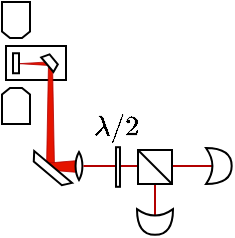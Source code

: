 <mxfile version="19.0.0" type="device"><diagram id="BBrLvVu9JXrTJcatdUul" name="Page-1"><mxGraphModel dx="465" dy="279" grid="1" gridSize="10" guides="1" tooltips="1" connect="1" arrows="1" fold="1" page="1" pageScale="1" pageWidth="120" pageHeight="120" math="1" shadow="0"><root><mxCell id="0"/><mxCell id="1" parent="0"/><mxCell id="tFVecaaHPNf04RQiXIKe-107" value="" style="endArrow=none;html=1;rounded=0;endSize=1;targetPerimeterSpacing=6;strokeWidth=1;exitX=0.25;exitY=0.5;exitDx=0;exitDy=0;exitPerimeter=0;entryX=0.5;entryY=1;entryDx=0;entryDy=0;fillColor=#e51400;strokeColor=#B20000;" parent="1" source="tFVecaaHPNf04RQiXIKe-104" target="tFVecaaHPNf04RQiXIKe-102" edge="1"><mxGeometry width="50" height="50" relative="1" as="geometry"><mxPoint x="52" y="100" as="sourcePoint"/><mxPoint x="102" y="50" as="targetPoint"/></mxGeometry></mxCell><mxCell id="tFVecaaHPNf04RQiXIKe-50" value="" style="verticalLabelPosition=bottom;verticalAlign=top;html=1;shape=mxgraph.basic.rect;fillColor2=none;strokeWidth=1;size=20;indent=5;" parent="1" vertex="1"><mxGeometry x="2" y="22" width="30" height="17" as="geometry"/></mxCell><mxCell id="tFVecaaHPNf04RQiXIKe-97" value="" style="shape=trapezoid;perimeter=trapezoidPerimeter;whiteSpace=wrap;html=1;fixedSize=1;strokeWidth=0.4;fillColor=#e51400;fontColor=#ffffff;strokeColor=#B20000;size=1.002;" parent="1" vertex="1"><mxGeometry x="22" y="30" width="4" height="54" as="geometry"/></mxCell><mxCell id="tFVecaaHPNf04RQiXIKe-94" value="" style="triangle;whiteSpace=wrap;html=1;strokeWidth=0.4;rotation=-180;fillColor=#e51400;fontColor=#ffffff;strokeColor=#B20000;" parent="1" vertex="1"><mxGeometry x="8.5" y="29.58" width="16.5" height="2" as="geometry"/></mxCell><mxCell id="tFVecaaHPNf04RQiXIKe-47" value="" style="shape=loopLimit;whiteSpace=wrap;html=1;size=4;" parent="1" vertex="1"><mxGeometry y="43" width="14" height="18" as="geometry"/></mxCell><mxCell id="tFVecaaHPNf04RQiXIKe-49" value="" style="shape=loopLimit;whiteSpace=wrap;html=1;size=4;rotation=-180;" parent="1" vertex="1"><mxGeometry width="14" height="18" as="geometry"/></mxCell><mxCell id="tFVecaaHPNf04RQiXIKe-48" value="" style="verticalLabelPosition=bottom;verticalAlign=top;html=1;shape=mxgraph.basic.rect;fillColor2=none;strokeWidth=1;size=20;indent=5;" parent="1" vertex="1"><mxGeometry x="5.5" y="25.58" width="3" height="10" as="geometry"/></mxCell><mxCell id="tFVecaaHPNf04RQiXIKe-93" value="" style="shape=trapezoid;perimeter=trapezoidPerimeter;whiteSpace=wrap;html=1;fixedSize=1;rotation=50;size=1.54;" parent="1" vertex="1"><mxGeometry x="19.5" y="27.92" width="9.5" height="4.17" as="geometry"/></mxCell><mxCell id="tFVecaaHPNf04RQiXIKe-99" value="" style="shape=trapezoid;perimeter=trapezoidPerimeter;whiteSpace=wrap;html=1;fixedSize=1;strokeWidth=0.4;rotation=-90;size=1.43;fillColor=#e51400;fontColor=#ffffff;strokeColor=#B20000;" parent="1" vertex="1"><mxGeometry x="26.5" y="73.5" width="6" height="17" as="geometry"/></mxCell><mxCell id="tFVecaaHPNf04RQiXIKe-98" value="" style="whiteSpace=wrap;html=1;shape=mxgraph.basic.pointed_oval;" parent="1" vertex="1"><mxGeometry x="36.2" y="75" width="4.59" height="14" as="geometry"/></mxCell><mxCell id="tFVecaaHPNf04RQiXIKe-95" value="" style="shape=trapezoid;perimeter=trapezoidPerimeter;whiteSpace=wrap;html=1;fixedSize=1;rotation=-140;size=3.214;" parent="1" vertex="1"><mxGeometry x="11.87" y="82.0" width="24.76" height="4.17" as="geometry"/></mxCell><mxCell id="tFVecaaHPNf04RQiXIKe-100" value="" style="endArrow=none;html=1;rounded=0;endSize=1;targetPerimeterSpacing=6;strokeWidth=1;fillColor=#e51400;strokeColor=#B20000;exitX=0.987;exitY=0.496;exitDx=0;exitDy=0;exitPerimeter=0;" parent="1" source="tFVecaaHPNf04RQiXIKe-98" edge="1"><mxGeometry width="50" height="50" relative="1" as="geometry"><mxPoint x="77.0" y="84" as="sourcePoint"/><mxPoint x="105" y="82" as="targetPoint"/></mxGeometry></mxCell><mxCell id="tFVecaaHPNf04RQiXIKe-101" value="" style="rounded=0;whiteSpace=wrap;html=1;rotation=90;" parent="1" vertex="1"><mxGeometry x="48.1" y="81.5" width="19.79" height="2" as="geometry"/></mxCell><mxCell id="tFVecaaHPNf04RQiXIKe-102" value="" style="whiteSpace=wrap;html=1;aspect=fixed;strokeWidth=1;" parent="1" vertex="1"><mxGeometry x="68" y="74" width="17" height="17" as="geometry"/></mxCell><mxCell id="tFVecaaHPNf04RQiXIKe-103" value="" style="endArrow=none;html=1;rounded=0;endSize=1;targetPerimeterSpacing=6;strokeWidth=1;exitX=0;exitY=0;exitDx=0;exitDy=0;entryX=1;entryY=1;entryDx=0;entryDy=0;" parent="1" source="tFVecaaHPNf04RQiXIKe-102" target="tFVecaaHPNf04RQiXIKe-102" edge="1"><mxGeometry width="50" height="50" relative="1" as="geometry"><mxPoint x="65" y="84" as="sourcePoint"/><mxPoint x="115" y="34" as="targetPoint"/></mxGeometry></mxCell><mxCell id="tFVecaaHPNf04RQiXIKe-104" value="" style="shape=xor;whiteSpace=wrap;html=1;strokeWidth=1;rotation=90;" parent="1" vertex="1"><mxGeometry x="70.08" y="101" width="12.84" height="18" as="geometry"/></mxCell><mxCell id="tFVecaaHPNf04RQiXIKe-105" value="" style="shape=xor;whiteSpace=wrap;html=1;strokeWidth=1;rotation=0;" parent="1" vertex="1"><mxGeometry x="102" y="73" width="12.84" height="18" as="geometry"/></mxCell><mxCell id="ITN3TW0d08MAf9QodOKb-2" value="$$\lambda/2$$" style="text;html=1;align=center;verticalAlign=middle;resizable=0;points=[];autosize=1;strokeColor=none;fillColor=none;" parent="1" vertex="1"><mxGeometry x="11.87" y="53" width="90" height="20" as="geometry"/></mxCell></root></mxGraphModel></diagram></mxfile>